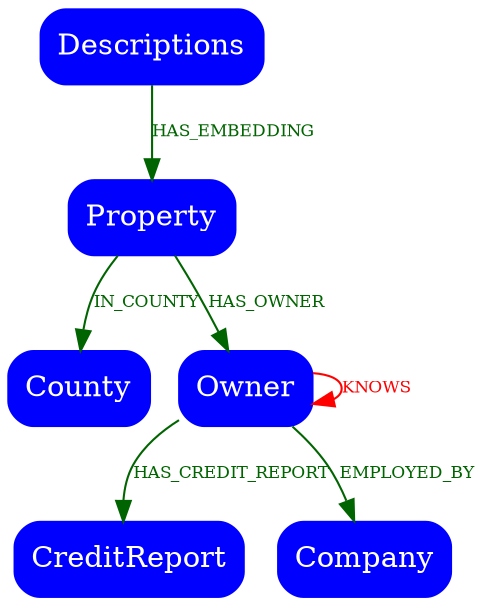 digraph diag {
  node [shape=Mrecord, color=Blue, fillcolor=Blue, style=filled, fontcolor=white];
  edge [fontcolor=darkgreen, color=darkgreen,fontsize=8];
  nodesep=0.2;

  Property [label="Property"];
  County [label="County"];
  Owner [label="Owner"];
  CreditReport [label="CreditReport"];
  Description [label="Descriptions"];
  Description [label="Descriptions"];

  Property -> County [label=IN_COUNTY];
  Property -> Owner [label=HAS_OWNER];
  Owner -> CreditReport [label=HAS_CREDIT_REPORT];
  Owner -> Owner [label=KNOWS,color=red, fontcolor=red];
  Owner -> Company [label=EMPLOYED_BY];
  Description -> Property [label=HAS_EMBEDDING];
}
